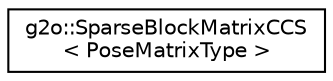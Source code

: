 digraph "Graphical Class Hierarchy"
{
  edge [fontname="Helvetica",fontsize="10",labelfontname="Helvetica",labelfontsize="10"];
  node [fontname="Helvetica",fontsize="10",shape=record];
  rankdir="LR";
  Node0 [label="g2o::SparseBlockMatrixCCS\l\< PoseMatrixType \>",height=0.2,width=0.4,color="black", fillcolor="white", style="filled",URL="$classg2o_1_1_sparse_block_matrix_c_c_s.html"];
}
